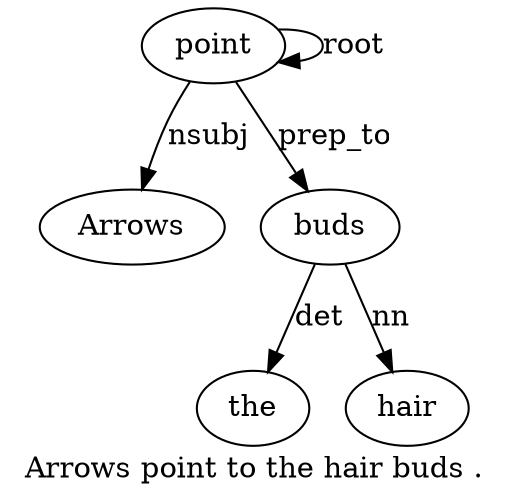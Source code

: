 digraph "Arrows point to the hair buds ." {
label="Arrows point to the hair buds .";
point2 [style=filled, fillcolor=white, label=point];
Arrows1 [style=filled, fillcolor=white, label=Arrows];
point2 -> Arrows1  [label=nsubj];
point2 -> point2  [label=root];
buds6 [style=filled, fillcolor=white, label=buds];
the4 [style=filled, fillcolor=white, label=the];
buds6 -> the4  [label=det];
hair5 [style=filled, fillcolor=white, label=hair];
buds6 -> hair5  [label=nn];
point2 -> buds6  [label=prep_to];
}

